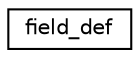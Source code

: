 digraph "Graphical Class Hierarchy"
{
 // INTERACTIVE_SVG=YES
 // LATEX_PDF_SIZE
  edge [fontname="Helvetica",fontsize="10",labelfontname="Helvetica",labelfontsize="10"];
  node [fontname="Helvetica",fontsize="10",shape=record];
  rankdir="LR";
  Node0 [label="field_def",height=0.2,width=0.4,color="black", fillcolor="white", style="filled",URL="$structfield__manager__mod_1_1field__def.html",tooltip="Private type for internal use."];
}
